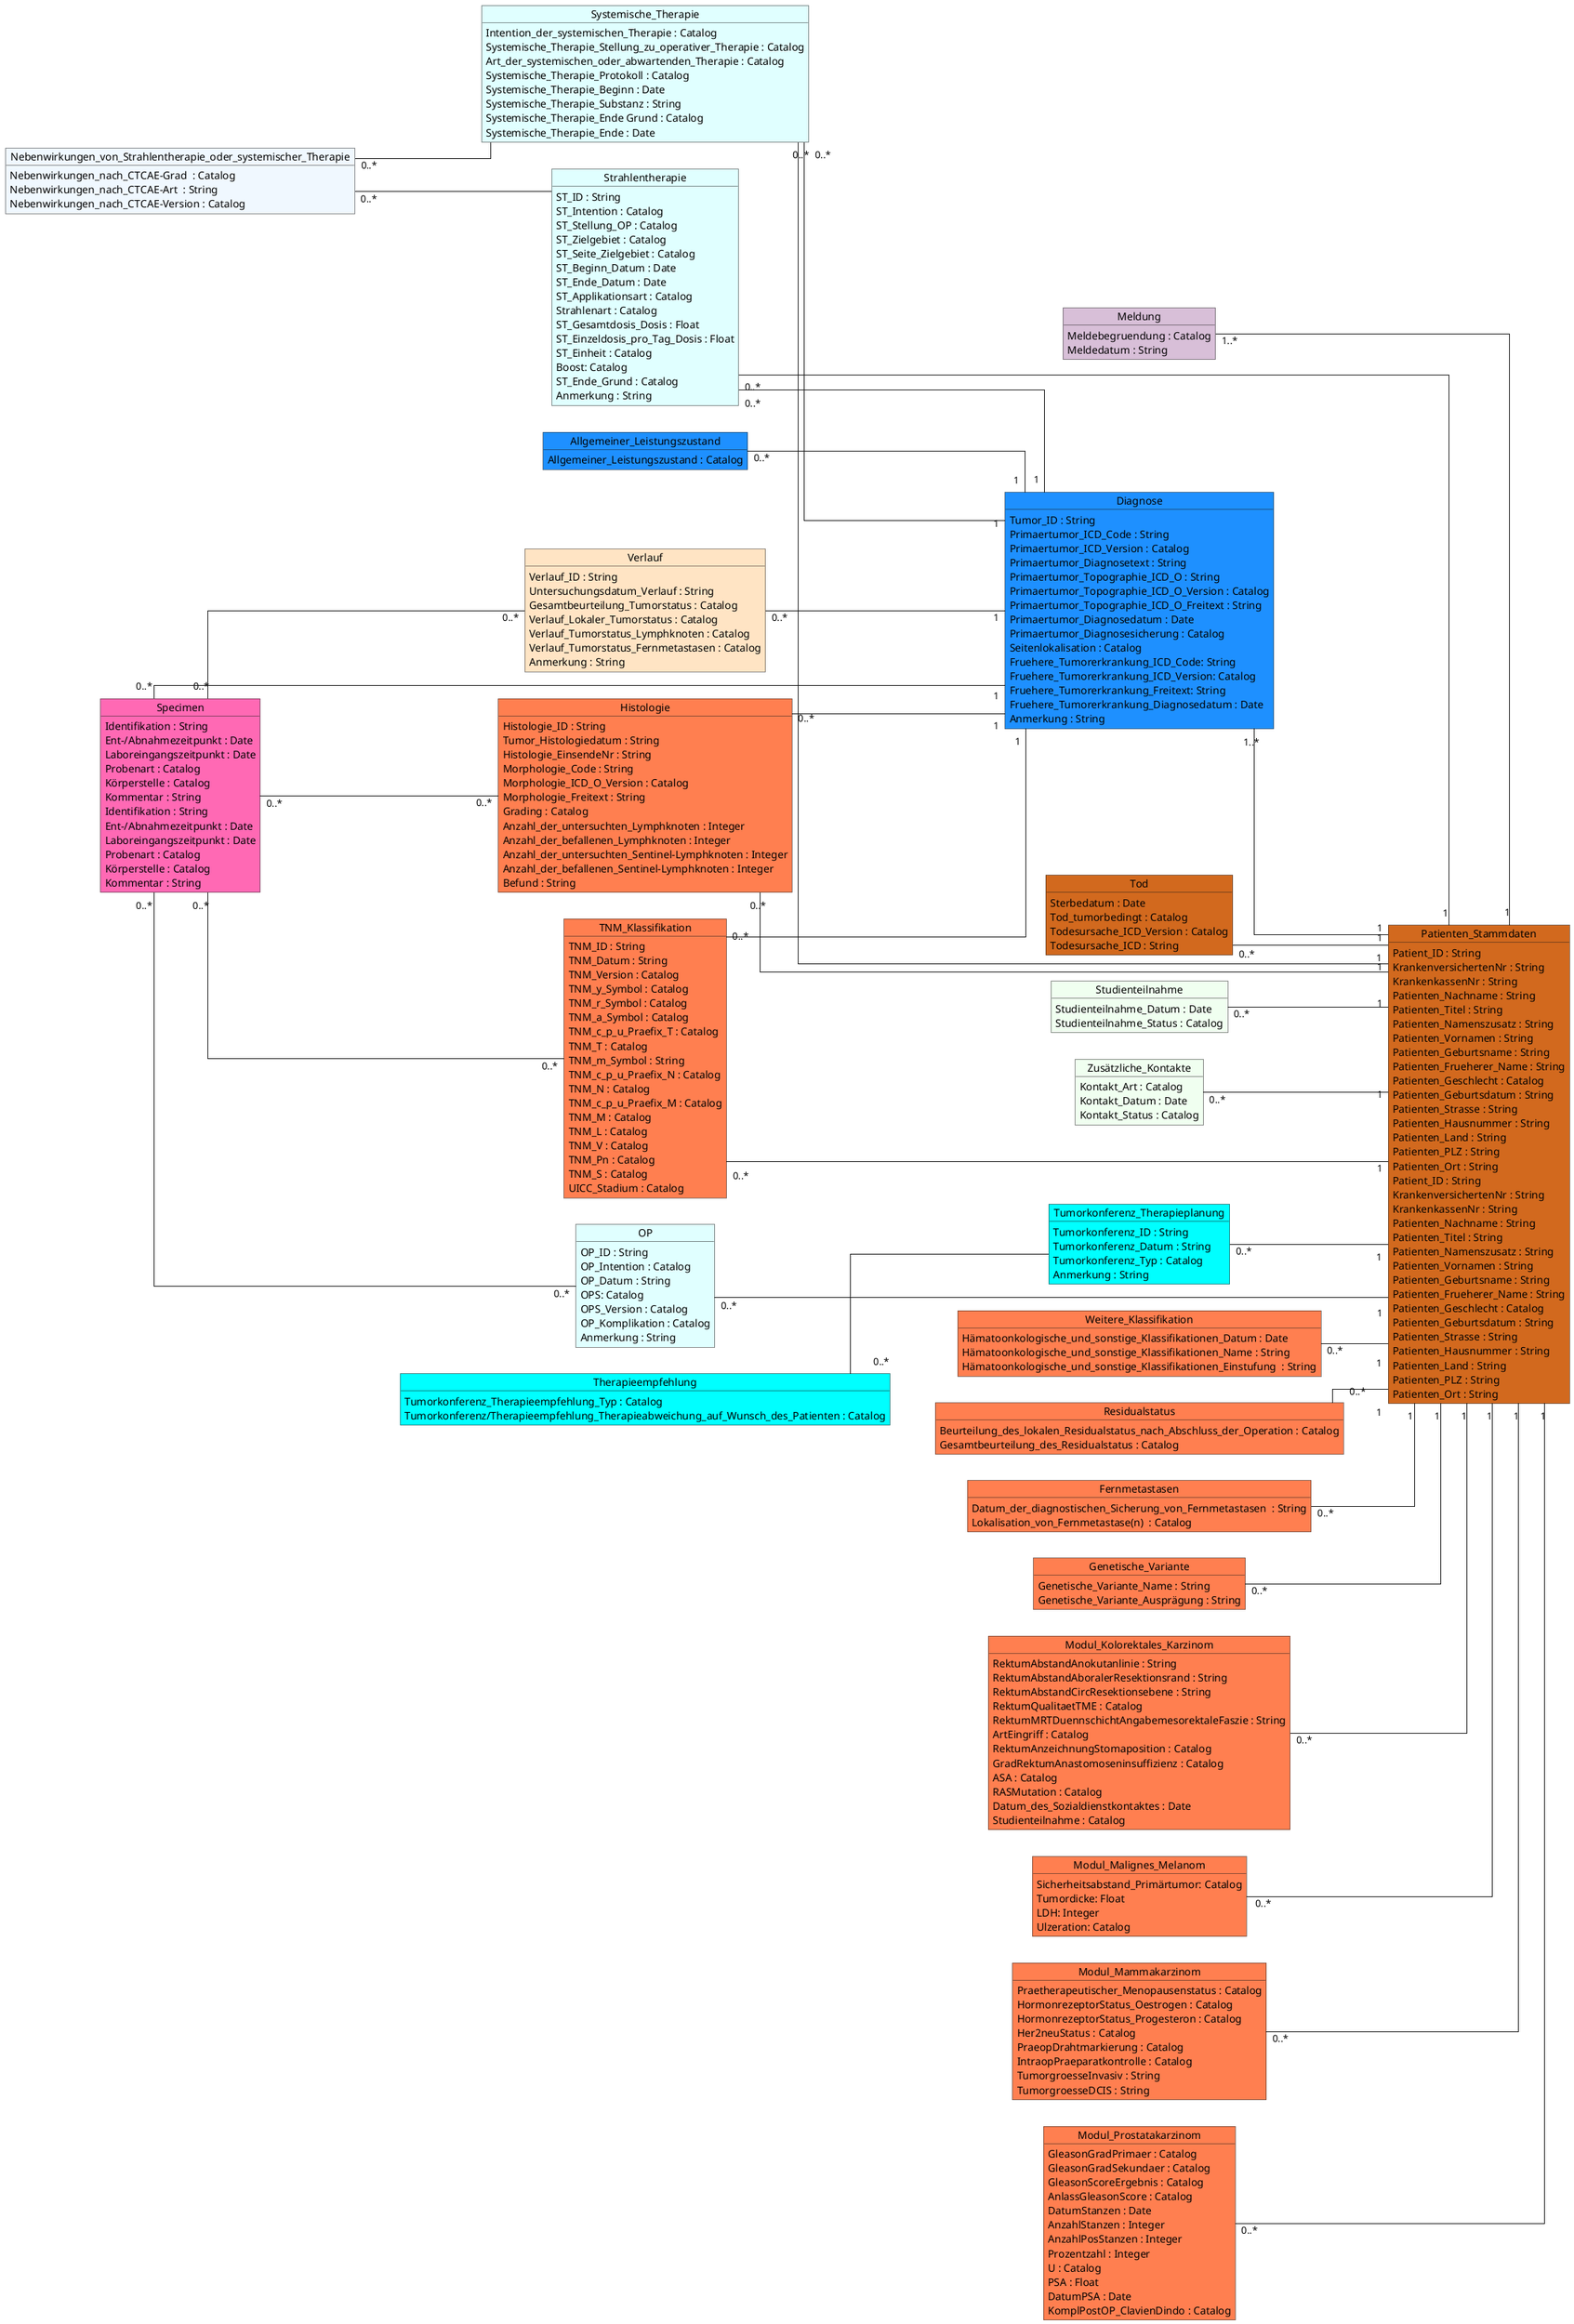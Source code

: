 @startuml

skinparam linetype ortho
left to right direction

object Meldung #Thistle {
  Meldebegruendung : Catalog
  Meldedatum : String
}


object Patienten_Stammdaten #Chocolate {
  Patient_ID : String
  KrankenversichertenNr : String
  KrankenkassenNr : String
  Patienten_Nachname : String
  Patienten_Titel : String
  Patienten_Namenszusatz : String
  Patienten_Vornamen : String
  Patienten_Geburtsname : String
  Patienten_Frueherer_Name : String
  Patienten_Geschlecht : Catalog
  Patienten_Geburtsdatum : String
  Patienten_Strasse : String
  Patienten_Hausnummer : String
  Patienten_Land : String
  Patienten_PLZ : String
  Patienten_Ort : String

}


object Diagnose #DodgerBlue {
  Tumor_ID : String
  Primaertumor_ICD_Code : String
  Primaertumor_ICD_Version : Catalog
  Primaertumor_Diagnosetext : String
  Primaertumor_Topographie_ICD_O : String
  Primaertumor_Topographie_ICD_O_Version : Catalog
  Primaertumor_Topographie_ICD_O_Freitext : String
  Primaertumor_Diagnosedatum : Date
  Primaertumor_Diagnosesicherung : Catalog
  Seitenlokalisation : Catalog
  Fruehere_Tumorerkrankung_ICD_Code: String
  Fruehere_Tumorerkrankung_ICD_Version: Catalog
  Fruehere_Tumorerkrankung_Freitext: String
  Fruehere_Tumorerkrankung_Diagnosedatum : Date
  Anmerkung : String
}



object Allgemeiner_Leistungszustand #DodgerBlue {
  Allgemeiner_Leistungszustand : Catalog

}

object OP #LightCyan {
  OP_ID : String
  OP_Intention : Catalog
  OP_Datum : String
  OPS: Catalog
  OPS_Version : Catalog
  OP_Komplikation : Catalog
  Anmerkung : String

}

object Strahlentherapie #LightCyan {
  ST_ID : String
  ST_Intention : Catalog
  ST_Stellung_OP : Catalog
  ST_Zielgebiet : Catalog
  ST_Seite_Zielgebiet : Catalog
  ST_Beginn_Datum : Date
  ST_Ende_Datum : Date
  ST_Applikationsart : Catalog
  Strahlenart : Catalog
  ST_Gesamtdosis_Dosis : Float
  ST_Einzeldosis_pro_Tag_Dosis : Float
  ST_Einheit : Catalog
  Boost: Catalog
  ST_Ende_Grund : Catalog
  Anmerkung : String
}

object Nebenwirkungen_von_Strahlentherapie_oder_systemischer_Therapie #AliceBlue {
  Nebenwirkungen_nach_CTCAE-Grad  : Catalog
  Nebenwirkungen_nach_CTCAE-Art  : String
  Nebenwirkungen_nach_CTCAE-Version : Catalog
}

object Systemische_Therapie #LightCyan {
  Intention_der_systemischen_Therapie : Catalog
  Systemische_Therapie_Stellung_zu_operativer_Therapie : Catalog
  Art_der_systemischen_oder_abwartenden_Therapie : Catalog
  Systemische_Therapie_Protokoll : Catalog
  Systemische_Therapie_Beginn : Date
  Systemische_Therapie_Substanz : String
  Systemische_Therapie_Ende Grund : Catalog
  Systemische_Therapie_Ende : Date
}

object Verlauf #Bisque {
  Verlauf_ID : String
  Untersuchungsdatum_Verlauf : String
  Gesamtbeurteilung_Tumorstatus : Catalog
  Verlauf_Lokaler_Tumorstatus : Catalog
  Verlauf_Tumorstatus_Lymphknoten : Catalog
  Verlauf_Tumorstatus_Fernmetastasen : Catalog
  Anmerkung : String
}


object Tumorkonferenz_Therapieplanung #Aqua {
  Tumorkonferenz_ID : String
  Tumorkonferenz_Datum : String
  Tumorkonferenz_Typ : Catalog
  Anmerkung : String
}

object Therapieempfehlung #Aqua {
  Tumorkonferenz_Therapieempfehlung_Typ : Catalog
  Tumorkonferenz/Therapieempfehlung_Therapieabweichung_auf_Wunsch_des_Patienten : Catalog
}


object Tod #Chocolate {
  Sterbedatum : Date
  Tod_tumorbedingt : Catalog
  Todesursache_ICD_Version : Catalog
  Todesursache_ICD : String
}




object Studienteilnahme #HoneyDew {
  Studienteilnahme_Datum : Date
  Studienteilnahme_Status : Catalog
}


object Zusätzliche_Kontakte #HoneyDew {
  Kontakt_Art : Catalog
  Kontakt_Datum : Date
  Kontakt_Status : Catalog
}

object Specimen #HotPink {

  Identifikation : String
  Ent-/Abnahmezeitpunkt : Date
  Laboreingangszeitpunkt : Date
  Probenart : Catalog
  Körperstelle : Catalog
  Kommentar : String

}
object Histologie #Coral {
  Histologie_ID : String
  Tumor_Histologiedatum : String
  Histologie_EinsendeNr : String
  Morphologie_Code : String
  Morphologie_ICD_O_Version : Catalog
  Morphologie_Freitext : String
  Grading : Catalog
  Anzahl_der_untersuchten_Lymphknoten : Integer
  Anzahl_der_befallenen_Lymphknoten : Integer
  Anzahl_der_untersuchten_Sentinel-Lymphknoten : Integer
  Anzahl_der_befallenen_Sentinel-Lymphknoten : Integer
  Befund : String
}


object TNM_Klassifikation #Coral {
  TNM_ID : String
  TNM_Datum : String
  TNM_Version : Catalog
  TNM_y_Symbol : Catalog
  TNM_r_Symbol : Catalog
  TNM_a_Symbol : Catalog
  TNM_c_p_u_Praefix_T : Catalog
  TNM_T : Catalog
  TNM_m_Symbol : String
  TNM_c_p_u_Praefix_N : Catalog
  TNM_N : Catalog
  TNM_c_p_u_Praefix_M : Catalog
  TNM_M : Catalog
  TNM_L : Catalog
  TNM_V : Catalog
  TNM_Pn : Catalog
  TNM_S : Catalog
  UICC_Stadium : Catalog
}


object Weitere_Klassifikation #Coral {
  Hämatoonkologische_und_sonstige_Klassifikationen_Datum : Date
  Hämatoonkologische_und_sonstige_Klassifikationen_Name : String
  Hämatoonkologische_und_sonstige_Klassifikationen_Einstufung  : String
}

object Residualstatus #Coral {
  Beurteilung_des_lokalen_Residualstatus_nach_Abschluss_der_Operation : Catalog
  Gesamtbeurteilung_des_Residualstatus : Catalog
}


object Fernmetastasen #Coral {
  Datum_der_diagnostischen_Sicherung_von_Fernmetastasen  : String
  Lokalisation_von_Fernmetastase(n)  : Catalog

}

object Genetische_Variante #Coral {

  Genetische_Variante_Name : String
  Genetische_Variante_Ausprägung : String

}

object Specimen #HotPink {

  Identifikation : String
  Ent-/Abnahmezeitpunkt : Date
  Laboreingangszeitpunkt : Date
  Probenart : Catalog
  Körperstelle : Catalog
  Kommentar : String

}




object Modul_Kolorektales_Karzinom #Coral {
  RektumAbstandAnokutanlinie : String
  RektumAbstandAboralerResektionsrand : String
  RektumAbstandCircResektionsebene : String
  RektumQualitaetTME : Catalog
  RektumMRTDuennschichtAngabemesorektaleFaszie : String
  ArtEingriff : Catalog
  RektumAnzeichnungStomaposition : Catalog
  GradRektumAnastomoseninsuffizienz : Catalog
  ASA : Catalog
  RASMutation : Catalog
  Datum_des_Sozialdienstkontaktes : Date
  Studienteilnahme : Catalog


}


object Modul_Malignes_Melanom #Coral {

  Sicherheitsabstand_Primärtumor: Catalog
  Tumordicke: Float
  LDH: Integer
  Ulzeration: Catalog
}

object Modul_Mammakarzinom #Coral {
  Praetherapeutischer_Menopausenstatus : Catalog
  HormonrezeptorStatus_Oestrogen : Catalog
  HormonrezeptorStatus_Progesteron : Catalog
  Her2neuStatus : Catalog
  PraeopDrahtmarkierung : Catalog
  IntraopPraeparatkontrolle : Catalog
  TumorgroesseInvasiv : String
  TumorgroesseDCIS : String
}

object Modul_Prostatakarzinom #Coral {
  GleasonGradPrimaer : Catalog
  GleasonGradSekundaer : Catalog
  GleasonScoreErgebnis : Catalog
  AnlassGleasonScore : Catalog
  DatumStanzen : Date
  AnzahlStanzen : Integer
  AnzahlPosStanzen : Integer
  Prozentzahl : Integer
  U : Catalog
  PSA : Float
  DatumPSA : Date
  KomplPostOP_ClavienDindo : Catalog

}


object Patienten_Stammdaten #Chocolate {
  Patient_ID : String
  KrankenversichertenNr : String
  KrankenkassenNr : String
  Patienten_Nachname : String
  Patienten_Titel : String
  Patienten_Namenszusatz : String
  Patienten_Vornamen : String
  Patienten_Geburtsname : String
  Patienten_Frueherer_Name : String
  Patienten_Geschlecht : Catalog
  Patienten_Geburtsdatum : String
  Patienten_Strasse : String
  Patienten_Hausnummer : String
  Patienten_Land : String
  Patienten_PLZ : String
  Patienten_Ort : String

}

Meldung "1..*" -- "1" Patienten_Stammdaten
Diagnose "1..*" -- "1" Patienten_Stammdaten
Tumorkonferenz_Therapieplanung "0..*" -- "1" Patienten_Stammdaten
Therapieempfehlung "0..*" -- Tumorkonferenz_Therapieplanung
Studienteilnahme "0..*" -- "1" Patienten_Stammdaten
Zusätzliche_Kontakte "0..*" -- "1" Patienten_Stammdaten
Systemische_Therapie "0..*" -- "1" Patienten_Stammdaten
Strahlentherapie "0..*" -- "1" Patienten_Stammdaten
OP "0..*" -- "1" Patienten_Stammdaten
Nebenwirkungen_von_Strahlentherapie_oder_systemischer_Therapie  "0..*" -- Strahlentherapie
Nebenwirkungen_von_Strahlentherapie_oder_systemischer_Therapie  "0..*" -- Systemische_Therapie
Verlauf "0..*" -- "1" Diagnose
Tod "0..*" -- "1" Patienten_Stammdaten
Allgemeiner_Leistungszustand "0..*" -- "1" Diagnose
Specimen "0..*" -- "0..*" Verlauf
Specimen "0..*" -- "1" Diagnose
Specimen "0..*" -- "0..*" OP
Histologie "0..*" -- "1" Patienten_Stammdaten
TNM_Klassifikation "0..*" -- "1" Patienten_Stammdaten
Weitere_Klassifikation "0..*" -- "1" Patienten_Stammdaten
Residualstatus "0..*" -- "1" Patienten_Stammdaten
Fernmetastasen "0..*" -- "1" Patienten_Stammdaten
Genetische_Variante "0..*" -- "1" Patienten_Stammdaten
Modul_Kolorektales_Karzinom"0..*" -- "1" Patienten_Stammdaten
Modul_Malignes_Melanom" 0..*" -- "1" Patienten_Stammdaten
Modul_Mammakarzinom "0..*" -- "1" Patienten_Stammdaten
Modul_Prostatakarzinom "0..*" -- "1" Patienten_Stammdaten
Specimen "0..*" -- "0..*" Histologie
Specimen "0..*" -- "0..*" TNM_Klassifikation
Strahlentherapie "0..*" -- "1" Diagnose
Systemische_Therapie "0..*" -- "1" Diagnose
Histologie "0..*" -- "1" Diagnose
TNM_Klassifikation "0..*" -- "1" Diagnose
@enduml